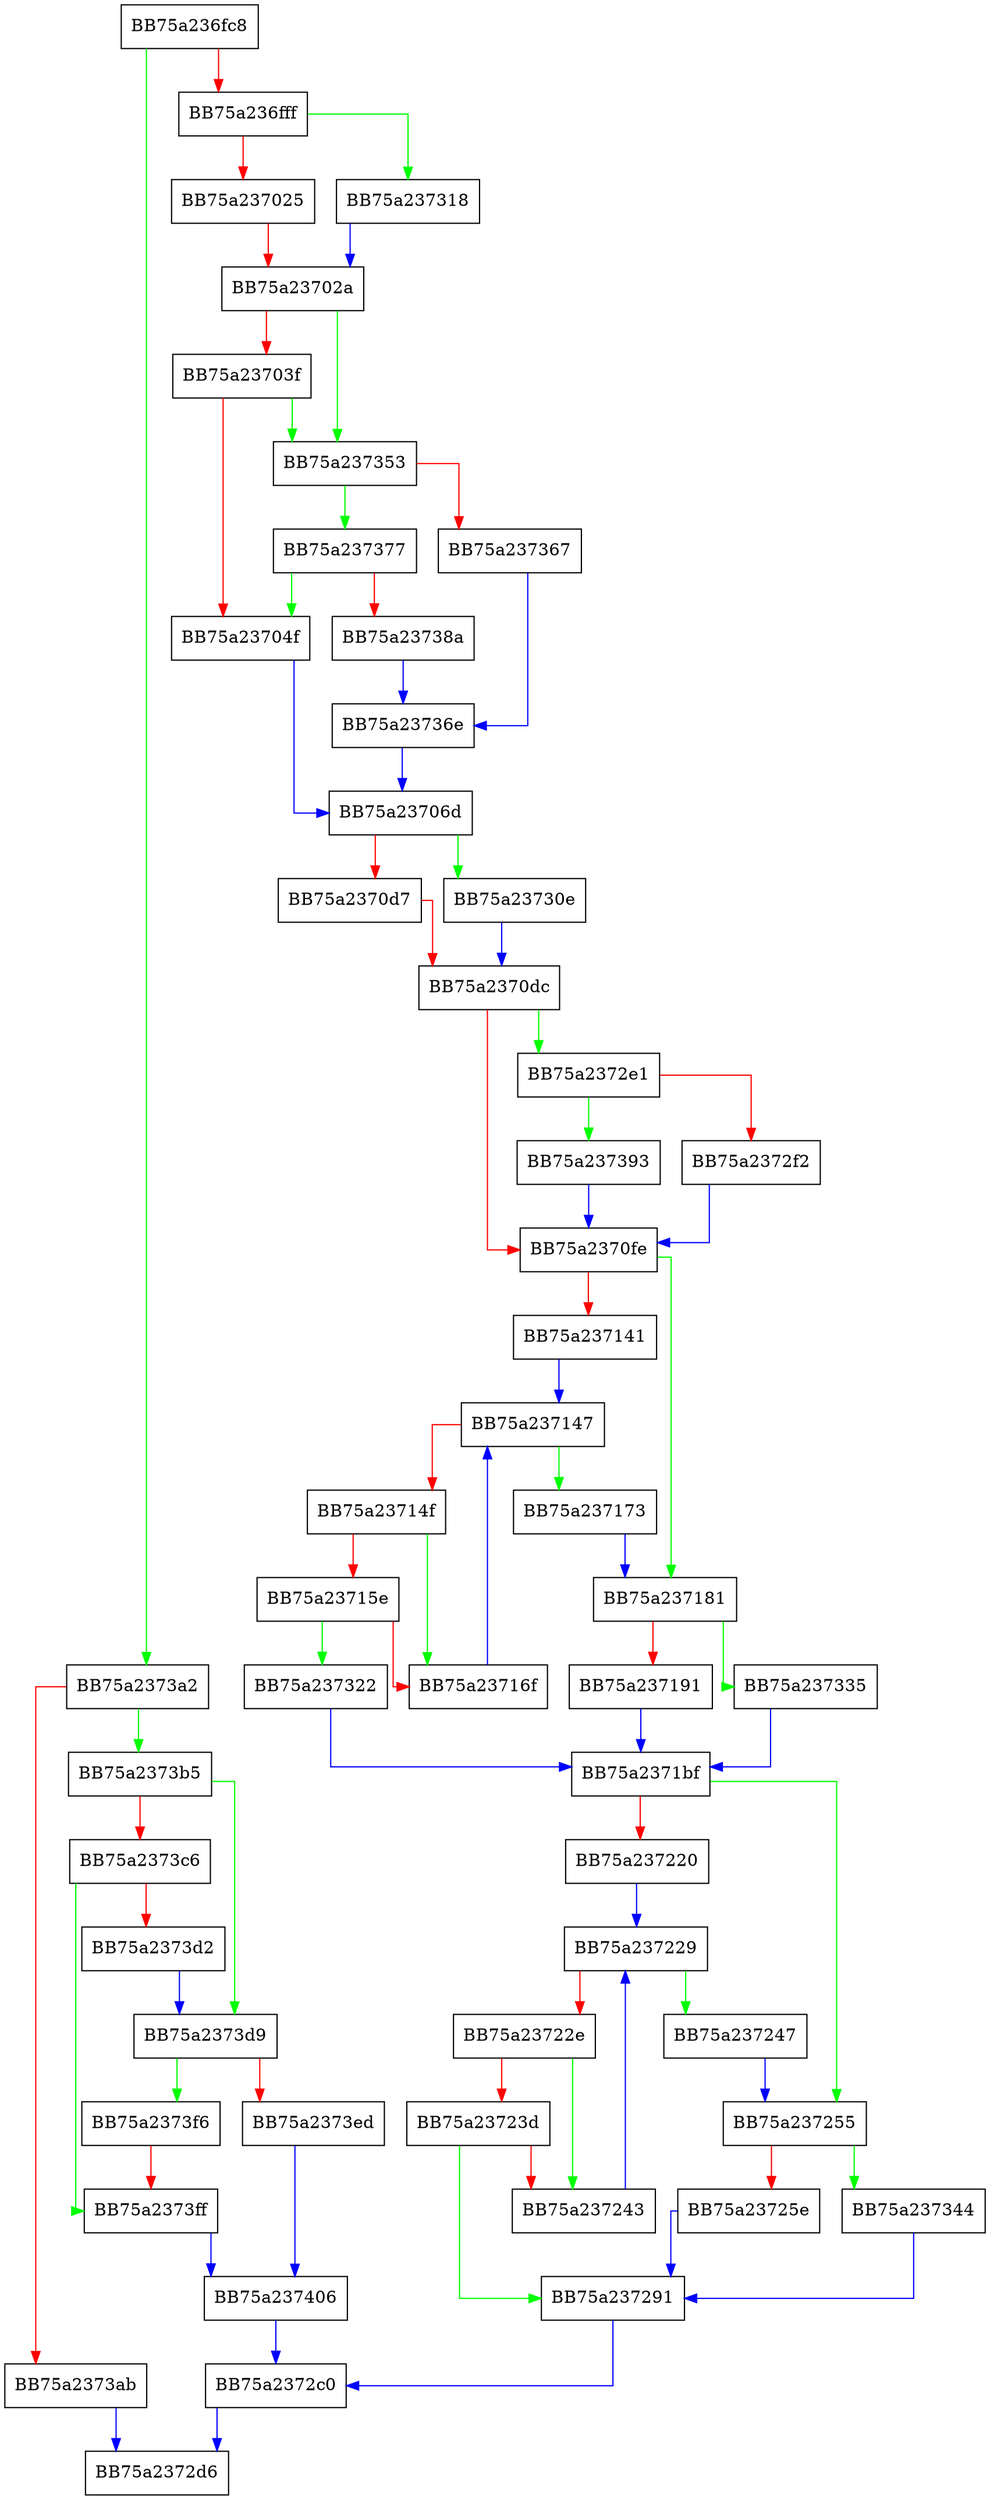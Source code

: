 digraph jcond_Jb {
  node [shape="box"];
  graph [splines=ortho];
  BB75a236fc8 -> BB75a2373a2 [color="green"];
  BB75a236fc8 -> BB75a236fff [color="red"];
  BB75a236fff -> BB75a237318 [color="green"];
  BB75a236fff -> BB75a237025 [color="red"];
  BB75a237025 -> BB75a23702a [color="red"];
  BB75a23702a -> BB75a237353 [color="green"];
  BB75a23702a -> BB75a23703f [color="red"];
  BB75a23703f -> BB75a237353 [color="green"];
  BB75a23703f -> BB75a23704f [color="red"];
  BB75a23704f -> BB75a23706d [color="blue"];
  BB75a23706d -> BB75a23730e [color="green"];
  BB75a23706d -> BB75a2370d7 [color="red"];
  BB75a2370d7 -> BB75a2370dc [color="red"];
  BB75a2370dc -> BB75a2372e1 [color="green"];
  BB75a2370dc -> BB75a2370fe [color="red"];
  BB75a2370fe -> BB75a237181 [color="green"];
  BB75a2370fe -> BB75a237141 [color="red"];
  BB75a237141 -> BB75a237147 [color="blue"];
  BB75a237147 -> BB75a237173 [color="green"];
  BB75a237147 -> BB75a23714f [color="red"];
  BB75a23714f -> BB75a23716f [color="green"];
  BB75a23714f -> BB75a23715e [color="red"];
  BB75a23715e -> BB75a237322 [color="green"];
  BB75a23715e -> BB75a23716f [color="red"];
  BB75a23716f -> BB75a237147 [color="blue"];
  BB75a237173 -> BB75a237181 [color="blue"];
  BB75a237181 -> BB75a237335 [color="green"];
  BB75a237181 -> BB75a237191 [color="red"];
  BB75a237191 -> BB75a2371bf [color="blue"];
  BB75a2371bf -> BB75a237255 [color="green"];
  BB75a2371bf -> BB75a237220 [color="red"];
  BB75a237220 -> BB75a237229 [color="blue"];
  BB75a237229 -> BB75a237247 [color="green"];
  BB75a237229 -> BB75a23722e [color="red"];
  BB75a23722e -> BB75a237243 [color="green"];
  BB75a23722e -> BB75a23723d [color="red"];
  BB75a23723d -> BB75a237291 [color="green"];
  BB75a23723d -> BB75a237243 [color="red"];
  BB75a237243 -> BB75a237229 [color="blue"];
  BB75a237247 -> BB75a237255 [color="blue"];
  BB75a237255 -> BB75a237344 [color="green"];
  BB75a237255 -> BB75a23725e [color="red"];
  BB75a23725e -> BB75a237291 [color="blue"];
  BB75a237291 -> BB75a2372c0 [color="blue"];
  BB75a2372c0 -> BB75a2372d6 [color="blue"];
  BB75a2372e1 -> BB75a237393 [color="green"];
  BB75a2372e1 -> BB75a2372f2 [color="red"];
  BB75a2372f2 -> BB75a2370fe [color="blue"];
  BB75a23730e -> BB75a2370dc [color="blue"];
  BB75a237318 -> BB75a23702a [color="blue"];
  BB75a237322 -> BB75a2371bf [color="blue"];
  BB75a237335 -> BB75a2371bf [color="blue"];
  BB75a237344 -> BB75a237291 [color="blue"];
  BB75a237353 -> BB75a237377 [color="green"];
  BB75a237353 -> BB75a237367 [color="red"];
  BB75a237367 -> BB75a23736e [color="blue"];
  BB75a23736e -> BB75a23706d [color="blue"];
  BB75a237377 -> BB75a23704f [color="green"];
  BB75a237377 -> BB75a23738a [color="red"];
  BB75a23738a -> BB75a23736e [color="blue"];
  BB75a237393 -> BB75a2370fe [color="blue"];
  BB75a2373a2 -> BB75a2373b5 [color="green"];
  BB75a2373a2 -> BB75a2373ab [color="red"];
  BB75a2373ab -> BB75a2372d6 [color="blue"];
  BB75a2373b5 -> BB75a2373d9 [color="green"];
  BB75a2373b5 -> BB75a2373c6 [color="red"];
  BB75a2373c6 -> BB75a2373ff [color="green"];
  BB75a2373c6 -> BB75a2373d2 [color="red"];
  BB75a2373d2 -> BB75a2373d9 [color="blue"];
  BB75a2373d9 -> BB75a2373f6 [color="green"];
  BB75a2373d9 -> BB75a2373ed [color="red"];
  BB75a2373ed -> BB75a237406 [color="blue"];
  BB75a2373f6 -> BB75a2373ff [color="red"];
  BB75a2373ff -> BB75a237406 [color="blue"];
  BB75a237406 -> BB75a2372c0 [color="blue"];
}